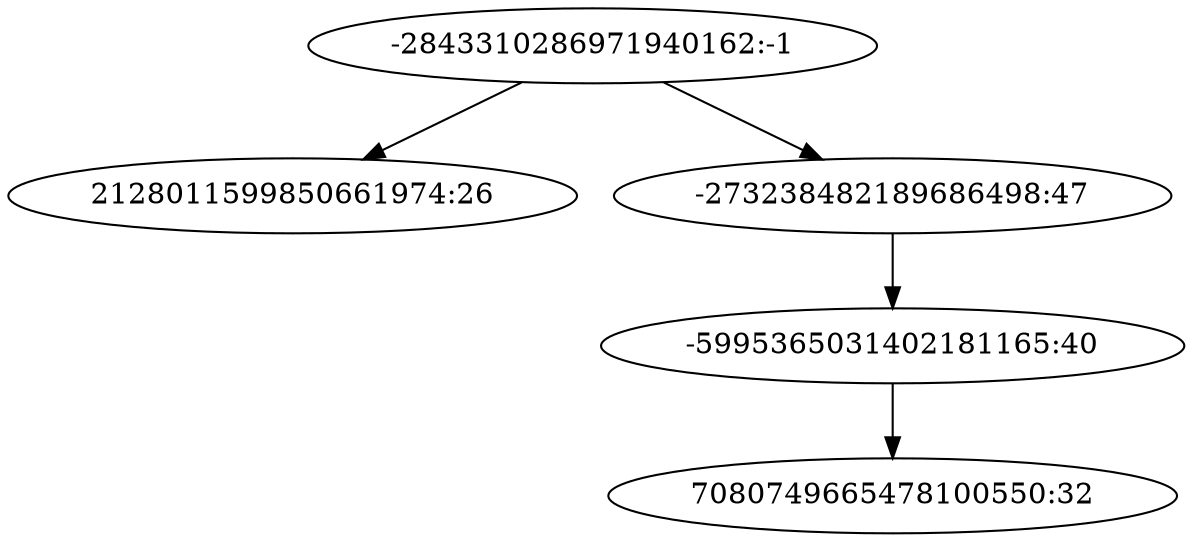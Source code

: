 digraph "plots_50/tree_24.dot" {
	0 [label="-2843310286971940162:-1"]
	1 [label="2128011599850661974:26"]
	2 [label="-273238482189686498:47"]
	3 [label="-5995365031402181165:40"]
	4 [label="7080749665478100550:32"]
	3 -> 4
	0 -> 2
	2 -> 3
	0 -> 1
}
